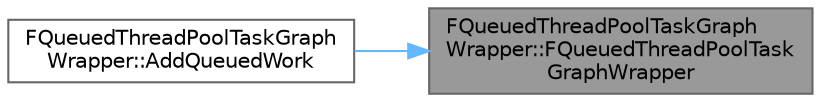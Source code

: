 digraph "FQueuedThreadPoolTaskGraphWrapper::FQueuedThreadPoolTaskGraphWrapper"
{
 // INTERACTIVE_SVG=YES
 // LATEX_PDF_SIZE
  bgcolor="transparent";
  edge [fontname=Helvetica,fontsize=10,labelfontname=Helvetica,labelfontsize=10];
  node [fontname=Helvetica,fontsize=10,shape=box,height=0.2,width=0.4];
  rankdir="RL";
  Node1 [id="Node000001",label="FQueuedThreadPoolTaskGraph\lWrapper::FQueuedThreadPoolTask\lGraphWrapper",height=0.2,width=0.4,color="gray40", fillcolor="grey60", style="filled", fontcolor="black",tooltip="InPriorityMapper Thread-safe function used to map any priority from this Queue to the priority that s..."];
  Node1 -> Node2 [id="edge1_Node000001_Node000002",dir="back",color="steelblue1",style="solid",tooltip=" "];
  Node2 [id="Node000002",label="FQueuedThreadPoolTaskGraph\lWrapper::AddQueuedWork",height=0.2,width=0.4,color="grey40", fillcolor="white", style="filled",URL="$dc/d90/classFQueuedThreadPoolTaskGraphWrapper.html#af2114a8addf95c9acfa7290de0c38fc6",tooltip="Checks to see if there is a thread available to perform the task."];
}
